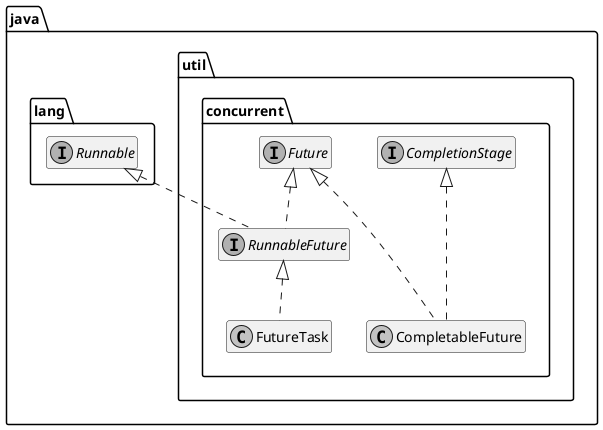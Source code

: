 @startuml

skinparam monochrome true

together {
  interface java.util.concurrent.CompletionStage {}

  interface java.util.concurrent.Future {}
}

interface java.lang.Runnable {}

interface java.util.concurrent.RunnableFuture {}

together {
  class java.util.concurrent.FutureTask {}

  class java.util.concurrent.CompletableFuture {}
}

java.util.concurrent.CompletableFuture ..up.|>  java.util.concurrent.CompletionStage
java.util.concurrent.CompletableFuture ..up.|>  java.util.concurrent.Future
java.util.concurrent.FutureTask .up.|>  java.util.concurrent.RunnableFuture
java.util.concurrent.RunnableFuture .up.|>  java.util.concurrent.Future
java.util.concurrent.RunnableFuture .up.|>  java.lang.Runnable

hide members

@enduml